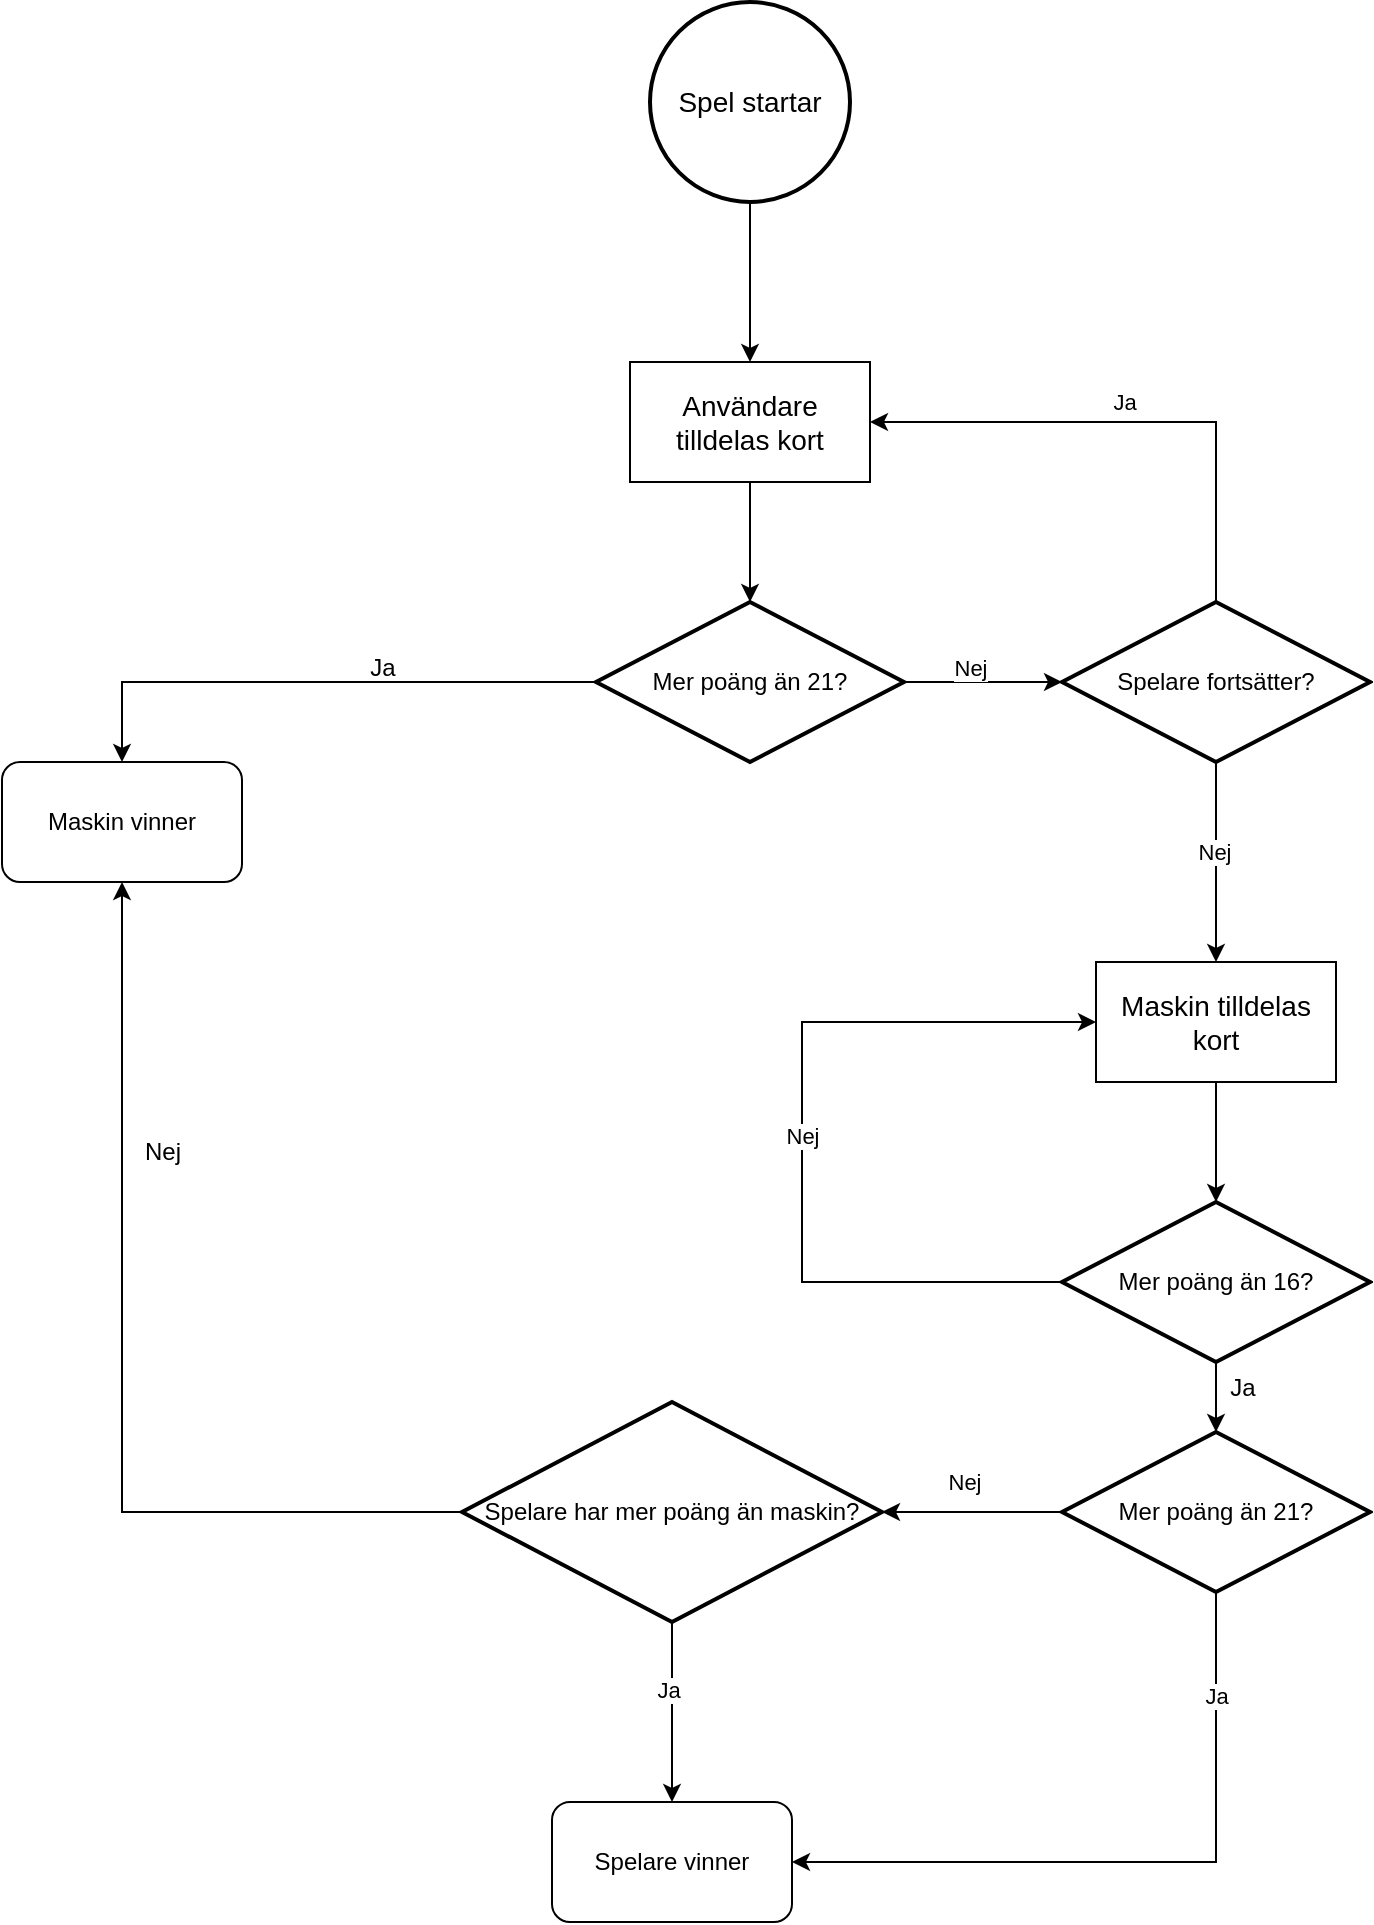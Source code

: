 <mxfile version="24.2.5" type="device">
  <diagram name="Sida-1" id="bEBPva5spJVw2tTfgXkj">
    <mxGraphModel dx="1648" dy="866" grid="1" gridSize="10" guides="1" tooltips="1" connect="1" arrows="1" fold="1" page="1" pageScale="1" pageWidth="827" pageHeight="1169" background="#FFFFFF" math="0" shadow="0">
      <root>
        <mxCell id="0" />
        <mxCell id="1" parent="0" />
        <mxCell id="pUumsyVF_A9LQ_3sp1Aj-2" value="Spel startar" style="strokeWidth=2;html=1;shape=mxgraph.flowchart.start_2;whiteSpace=wrap;fontSize=14;" vertex="1" parent="1">
          <mxGeometry x="364" y="20" width="100" height="100" as="geometry" />
        </mxCell>
        <mxCell id="pUumsyVF_A9LQ_3sp1Aj-3" value="Användare tilldelas kort" style="rounded=0;whiteSpace=wrap;html=1;fontSize=14;" vertex="1" parent="1">
          <mxGeometry x="354" y="200" width="120" height="60" as="geometry" />
        </mxCell>
        <mxCell id="pUumsyVF_A9LQ_3sp1Aj-4" value="Mer poäng än 21?" style="strokeWidth=2;html=1;shape=mxgraph.flowchart.decision;whiteSpace=wrap;" vertex="1" parent="1">
          <mxGeometry x="337" y="320" width="154" height="80" as="geometry" />
        </mxCell>
        <mxCell id="pUumsyVF_A9LQ_3sp1Aj-5" value="Spelare fortsätter?" style="strokeWidth=2;html=1;shape=mxgraph.flowchart.decision;whiteSpace=wrap;" vertex="1" parent="1">
          <mxGeometry x="570" y="320" width="154" height="80" as="geometry" />
        </mxCell>
        <mxCell id="pUumsyVF_A9LQ_3sp1Aj-6" value="Spelare vinner" style="rounded=1;whiteSpace=wrap;html=1;" vertex="1" parent="1">
          <mxGeometry x="315" y="920" width="120" height="60" as="geometry" />
        </mxCell>
        <mxCell id="pUumsyVF_A9LQ_3sp1Aj-7" value="Maskin vinner" style="rounded=1;whiteSpace=wrap;html=1;" vertex="1" parent="1">
          <mxGeometry x="40" y="400" width="120" height="60" as="geometry" />
        </mxCell>
        <mxCell id="pUumsyVF_A9LQ_3sp1Aj-8" value="Maskin tilldelas kort" style="rounded=0;whiteSpace=wrap;html=1;fontSize=14;" vertex="1" parent="1">
          <mxGeometry x="587" y="500" width="120" height="60" as="geometry" />
        </mxCell>
        <mxCell id="pUumsyVF_A9LQ_3sp1Aj-10" value="Mer poäng än 16?" style="strokeWidth=2;html=1;shape=mxgraph.flowchart.decision;whiteSpace=wrap;" vertex="1" parent="1">
          <mxGeometry x="570" y="620" width="154" height="80" as="geometry" />
        </mxCell>
        <mxCell id="pUumsyVF_A9LQ_3sp1Aj-30" style="edgeStyle=orthogonalEdgeStyle;rounded=0;orthogonalLoop=1;jettySize=auto;html=1;exitX=0;exitY=0.5;exitDx=0;exitDy=0;exitPerimeter=0;entryX=0.5;entryY=1;entryDx=0;entryDy=0;" edge="1" parent="1" source="pUumsyVF_A9LQ_3sp1Aj-11" target="pUumsyVF_A9LQ_3sp1Aj-7">
          <mxGeometry relative="1" as="geometry">
            <mxPoint x="100" y="470" as="targetPoint" />
          </mxGeometry>
        </mxCell>
        <mxCell id="pUumsyVF_A9LQ_3sp1Aj-11" value="Spelare har mer poäng än maskin?" style="strokeWidth=2;html=1;shape=mxgraph.flowchart.decision;whiteSpace=wrap;" vertex="1" parent="1">
          <mxGeometry x="270" y="720" width="210" height="110" as="geometry" />
        </mxCell>
        <mxCell id="pUumsyVF_A9LQ_3sp1Aj-12" value="Mer poäng än 21?" style="strokeWidth=2;html=1;shape=mxgraph.flowchart.decision;whiteSpace=wrap;" vertex="1" parent="1">
          <mxGeometry x="570" y="735" width="154" height="80" as="geometry" />
        </mxCell>
        <mxCell id="pUumsyVF_A9LQ_3sp1Aj-13" value="" style="endArrow=classic;html=1;rounded=0;exitX=0.5;exitY=1;exitDx=0;exitDy=0;exitPerimeter=0;entryX=0.5;entryY=0;entryDx=0;entryDy=0;" edge="1" parent="1" source="pUumsyVF_A9LQ_3sp1Aj-2" target="pUumsyVF_A9LQ_3sp1Aj-3">
          <mxGeometry width="50" height="50" relative="1" as="geometry">
            <mxPoint x="390" y="370" as="sourcePoint" />
            <mxPoint x="440" y="320" as="targetPoint" />
          </mxGeometry>
        </mxCell>
        <mxCell id="pUumsyVF_A9LQ_3sp1Aj-14" value="" style="endArrow=classic;html=1;rounded=0;exitX=0.5;exitY=1;exitDx=0;exitDy=0;exitPerimeter=0;" edge="1" parent="1">
          <mxGeometry width="50" height="50" relative="1" as="geometry">
            <mxPoint x="414" y="260" as="sourcePoint" />
            <mxPoint x="414" y="320" as="targetPoint" />
          </mxGeometry>
        </mxCell>
        <mxCell id="pUumsyVF_A9LQ_3sp1Aj-15" value="" style="endArrow=classic;html=1;rounded=0;exitX=0;exitY=0.5;exitDx=0;exitDy=0;exitPerimeter=0;entryX=0.5;entryY=0;entryDx=0;entryDy=0;" edge="1" parent="1" source="pUumsyVF_A9LQ_3sp1Aj-4" target="pUumsyVF_A9LQ_3sp1Aj-7">
          <mxGeometry width="50" height="50" relative="1" as="geometry">
            <mxPoint x="390" y="570" as="sourcePoint" />
            <mxPoint x="440" y="520" as="targetPoint" />
            <Array as="points">
              <mxPoint x="100" y="360" />
            </Array>
          </mxGeometry>
        </mxCell>
        <mxCell id="pUumsyVF_A9LQ_3sp1Aj-16" value="Ja" style="text;html=1;align=center;verticalAlign=middle;resizable=0;points=[];autosize=1;strokeColor=none;fillColor=none;" vertex="1" parent="1">
          <mxGeometry x="210" y="338" width="40" height="30" as="geometry" />
        </mxCell>
        <mxCell id="pUumsyVF_A9LQ_3sp1Aj-17" value="" style="endArrow=classic;html=1;rounded=0;entryX=0;entryY=0.5;entryDx=0;entryDy=0;entryPerimeter=0;exitX=1;exitY=0.5;exitDx=0;exitDy=0;exitPerimeter=0;" edge="1" parent="1" source="pUumsyVF_A9LQ_3sp1Aj-4" target="pUumsyVF_A9LQ_3sp1Aj-5">
          <mxGeometry width="50" height="50" relative="1" as="geometry">
            <mxPoint x="390" y="470" as="sourcePoint" />
            <mxPoint x="440" y="420" as="targetPoint" />
          </mxGeometry>
        </mxCell>
        <mxCell id="pUumsyVF_A9LQ_3sp1Aj-18" value="Nej" style="edgeLabel;html=1;align=center;verticalAlign=middle;resizable=0;points=[];" vertex="1" connectable="0" parent="pUumsyVF_A9LQ_3sp1Aj-17">
          <mxGeometry x="-0.131" y="-3" relative="1" as="geometry">
            <mxPoint x="-2" y="-10" as="offset" />
          </mxGeometry>
        </mxCell>
        <mxCell id="pUumsyVF_A9LQ_3sp1Aj-20" value="" style="endArrow=classic;html=1;rounded=0;entryX=1;entryY=0.5;entryDx=0;entryDy=0;exitX=0.5;exitY=0;exitDx=0;exitDy=0;exitPerimeter=0;" edge="1" parent="1" source="pUumsyVF_A9LQ_3sp1Aj-5" target="pUumsyVF_A9LQ_3sp1Aj-3">
          <mxGeometry width="50" height="50" relative="1" as="geometry">
            <mxPoint x="640" y="230" as="sourcePoint" />
            <mxPoint x="440" y="420" as="targetPoint" />
            <Array as="points">
              <mxPoint x="647" y="230" />
            </Array>
          </mxGeometry>
        </mxCell>
        <mxCell id="pUumsyVF_A9LQ_3sp1Aj-21" value="Ja" style="edgeLabel;html=1;align=center;verticalAlign=middle;resizable=0;points=[];" vertex="1" connectable="0" parent="pUumsyVF_A9LQ_3sp1Aj-20">
          <mxGeometry x="0.054" relative="1" as="geometry">
            <mxPoint x="2" y="-10" as="offset" />
          </mxGeometry>
        </mxCell>
        <mxCell id="pUumsyVF_A9LQ_3sp1Aj-23" value="" style="endArrow=classic;html=1;rounded=0;entryX=0.5;entryY=0;entryDx=0;entryDy=0;exitX=0.5;exitY=1;exitDx=0;exitDy=0;exitPerimeter=0;" edge="1" parent="1" source="pUumsyVF_A9LQ_3sp1Aj-5" target="pUumsyVF_A9LQ_3sp1Aj-8">
          <mxGeometry width="50" height="50" relative="1" as="geometry">
            <mxPoint x="390" y="470" as="sourcePoint" />
            <mxPoint x="440" y="420" as="targetPoint" />
          </mxGeometry>
        </mxCell>
        <mxCell id="pUumsyVF_A9LQ_3sp1Aj-40" value="Nej" style="edgeLabel;html=1;align=center;verticalAlign=middle;resizable=0;points=[];" vertex="1" connectable="0" parent="pUumsyVF_A9LQ_3sp1Aj-23">
          <mxGeometry x="-0.107" y="-1" relative="1" as="geometry">
            <mxPoint as="offset" />
          </mxGeometry>
        </mxCell>
        <mxCell id="pUumsyVF_A9LQ_3sp1Aj-24" value="" style="endArrow=classic;html=1;rounded=0;entryX=0.5;entryY=0;entryDx=0;entryDy=0;entryPerimeter=0;exitX=0.5;exitY=1;exitDx=0;exitDy=0;" edge="1" parent="1" source="pUumsyVF_A9LQ_3sp1Aj-8" target="pUumsyVF_A9LQ_3sp1Aj-10">
          <mxGeometry width="50" height="50" relative="1" as="geometry">
            <mxPoint x="390" y="570" as="sourcePoint" />
            <mxPoint x="440" y="520" as="targetPoint" />
          </mxGeometry>
        </mxCell>
        <mxCell id="pUumsyVF_A9LQ_3sp1Aj-25" value="Nej" style="endArrow=classic;html=1;rounded=0;exitX=0;exitY=0.5;exitDx=0;exitDy=0;exitPerimeter=0;entryX=0;entryY=0.5;entryDx=0;entryDy=0;" edge="1" parent="1" source="pUumsyVF_A9LQ_3sp1Aj-10" target="pUumsyVF_A9LQ_3sp1Aj-8">
          <mxGeometry width="50" height="50" relative="1" as="geometry">
            <mxPoint x="657" y="570" as="sourcePoint" />
            <mxPoint x="440" y="660" as="targetPoint" />
            <Array as="points">
              <mxPoint x="440" y="660" />
              <mxPoint x="440" y="530" />
            </Array>
          </mxGeometry>
        </mxCell>
        <mxCell id="pUumsyVF_A9LQ_3sp1Aj-27" value="" style="endArrow=classic;html=1;rounded=0;entryX=0.5;entryY=0;entryDx=0;entryDy=0;entryPerimeter=0;exitX=0.5;exitY=1;exitDx=0;exitDy=0;exitPerimeter=0;" edge="1" parent="1" source="pUumsyVF_A9LQ_3sp1Aj-10" target="pUumsyVF_A9LQ_3sp1Aj-12">
          <mxGeometry width="50" height="50" relative="1" as="geometry">
            <mxPoint x="390" y="570" as="sourcePoint" />
            <mxPoint x="440" y="520" as="targetPoint" />
          </mxGeometry>
        </mxCell>
        <mxCell id="pUumsyVF_A9LQ_3sp1Aj-28" value="" style="endArrow=classic;html=1;rounded=0;entryX=1;entryY=0.5;entryDx=0;entryDy=0;exitX=0.5;exitY=1;exitDx=0;exitDy=0;exitPerimeter=0;" edge="1" parent="1" source="pUumsyVF_A9LQ_3sp1Aj-12" target="pUumsyVF_A9LQ_3sp1Aj-6">
          <mxGeometry width="50" height="50" relative="1" as="geometry">
            <mxPoint x="390" y="570" as="sourcePoint" />
            <mxPoint x="440" y="520" as="targetPoint" />
            <Array as="points">
              <mxPoint x="647" y="950" />
            </Array>
          </mxGeometry>
        </mxCell>
        <mxCell id="pUumsyVF_A9LQ_3sp1Aj-29" value="Ja" style="edgeLabel;html=1;align=center;verticalAlign=middle;resizable=0;points=[];" vertex="1" connectable="0" parent="pUumsyVF_A9LQ_3sp1Aj-28">
          <mxGeometry x="-0.701" relative="1" as="geometry">
            <mxPoint as="offset" />
          </mxGeometry>
        </mxCell>
        <mxCell id="pUumsyVF_A9LQ_3sp1Aj-32" style="edgeStyle=orthogonalEdgeStyle;rounded=0;orthogonalLoop=1;jettySize=auto;html=1;exitX=0;exitY=0.5;exitDx=0;exitDy=0;exitPerimeter=0;entryX=1;entryY=0.5;entryDx=0;entryDy=0;entryPerimeter=0;" edge="1" parent="1" source="pUumsyVF_A9LQ_3sp1Aj-12" target="pUumsyVF_A9LQ_3sp1Aj-11">
          <mxGeometry relative="1" as="geometry" />
        </mxCell>
        <mxCell id="pUumsyVF_A9LQ_3sp1Aj-33" value="Nej" style="edgeLabel;html=1;align=center;verticalAlign=middle;resizable=0;points=[];" vertex="1" connectable="0" parent="pUumsyVF_A9LQ_3sp1Aj-32">
          <mxGeometry x="-0.274" y="-3" relative="1" as="geometry">
            <mxPoint x="-17" y="-12" as="offset" />
          </mxGeometry>
        </mxCell>
        <mxCell id="pUumsyVF_A9LQ_3sp1Aj-35" value="Nej" style="text;html=1;align=center;verticalAlign=middle;resizable=0;points=[];autosize=1;strokeColor=none;fillColor=none;" vertex="1" parent="1">
          <mxGeometry x="100" y="580" width="40" height="30" as="geometry" />
        </mxCell>
        <mxCell id="pUumsyVF_A9LQ_3sp1Aj-36" value="Ja" style="text;html=1;align=center;verticalAlign=middle;resizable=0;points=[];autosize=1;strokeColor=none;fillColor=none;" vertex="1" parent="1">
          <mxGeometry x="640" y="698" width="40" height="30" as="geometry" />
        </mxCell>
        <mxCell id="pUumsyVF_A9LQ_3sp1Aj-38" value="" style="endArrow=classic;html=1;rounded=0;entryX=0.5;entryY=0;entryDx=0;entryDy=0;exitX=0.5;exitY=1;exitDx=0;exitDy=0;exitPerimeter=0;" edge="1" parent="1" source="pUumsyVF_A9LQ_3sp1Aj-11" target="pUumsyVF_A9LQ_3sp1Aj-6">
          <mxGeometry width="50" height="50" relative="1" as="geometry">
            <mxPoint x="390" y="690" as="sourcePoint" />
            <mxPoint x="440" y="640" as="targetPoint" />
          </mxGeometry>
        </mxCell>
        <mxCell id="pUumsyVF_A9LQ_3sp1Aj-39" value="Ja" style="edgeLabel;html=1;align=center;verticalAlign=middle;resizable=0;points=[];" vertex="1" connectable="0" parent="pUumsyVF_A9LQ_3sp1Aj-38">
          <mxGeometry x="-0.252" y="-2" relative="1" as="geometry">
            <mxPoint as="offset" />
          </mxGeometry>
        </mxCell>
      </root>
    </mxGraphModel>
  </diagram>
</mxfile>
